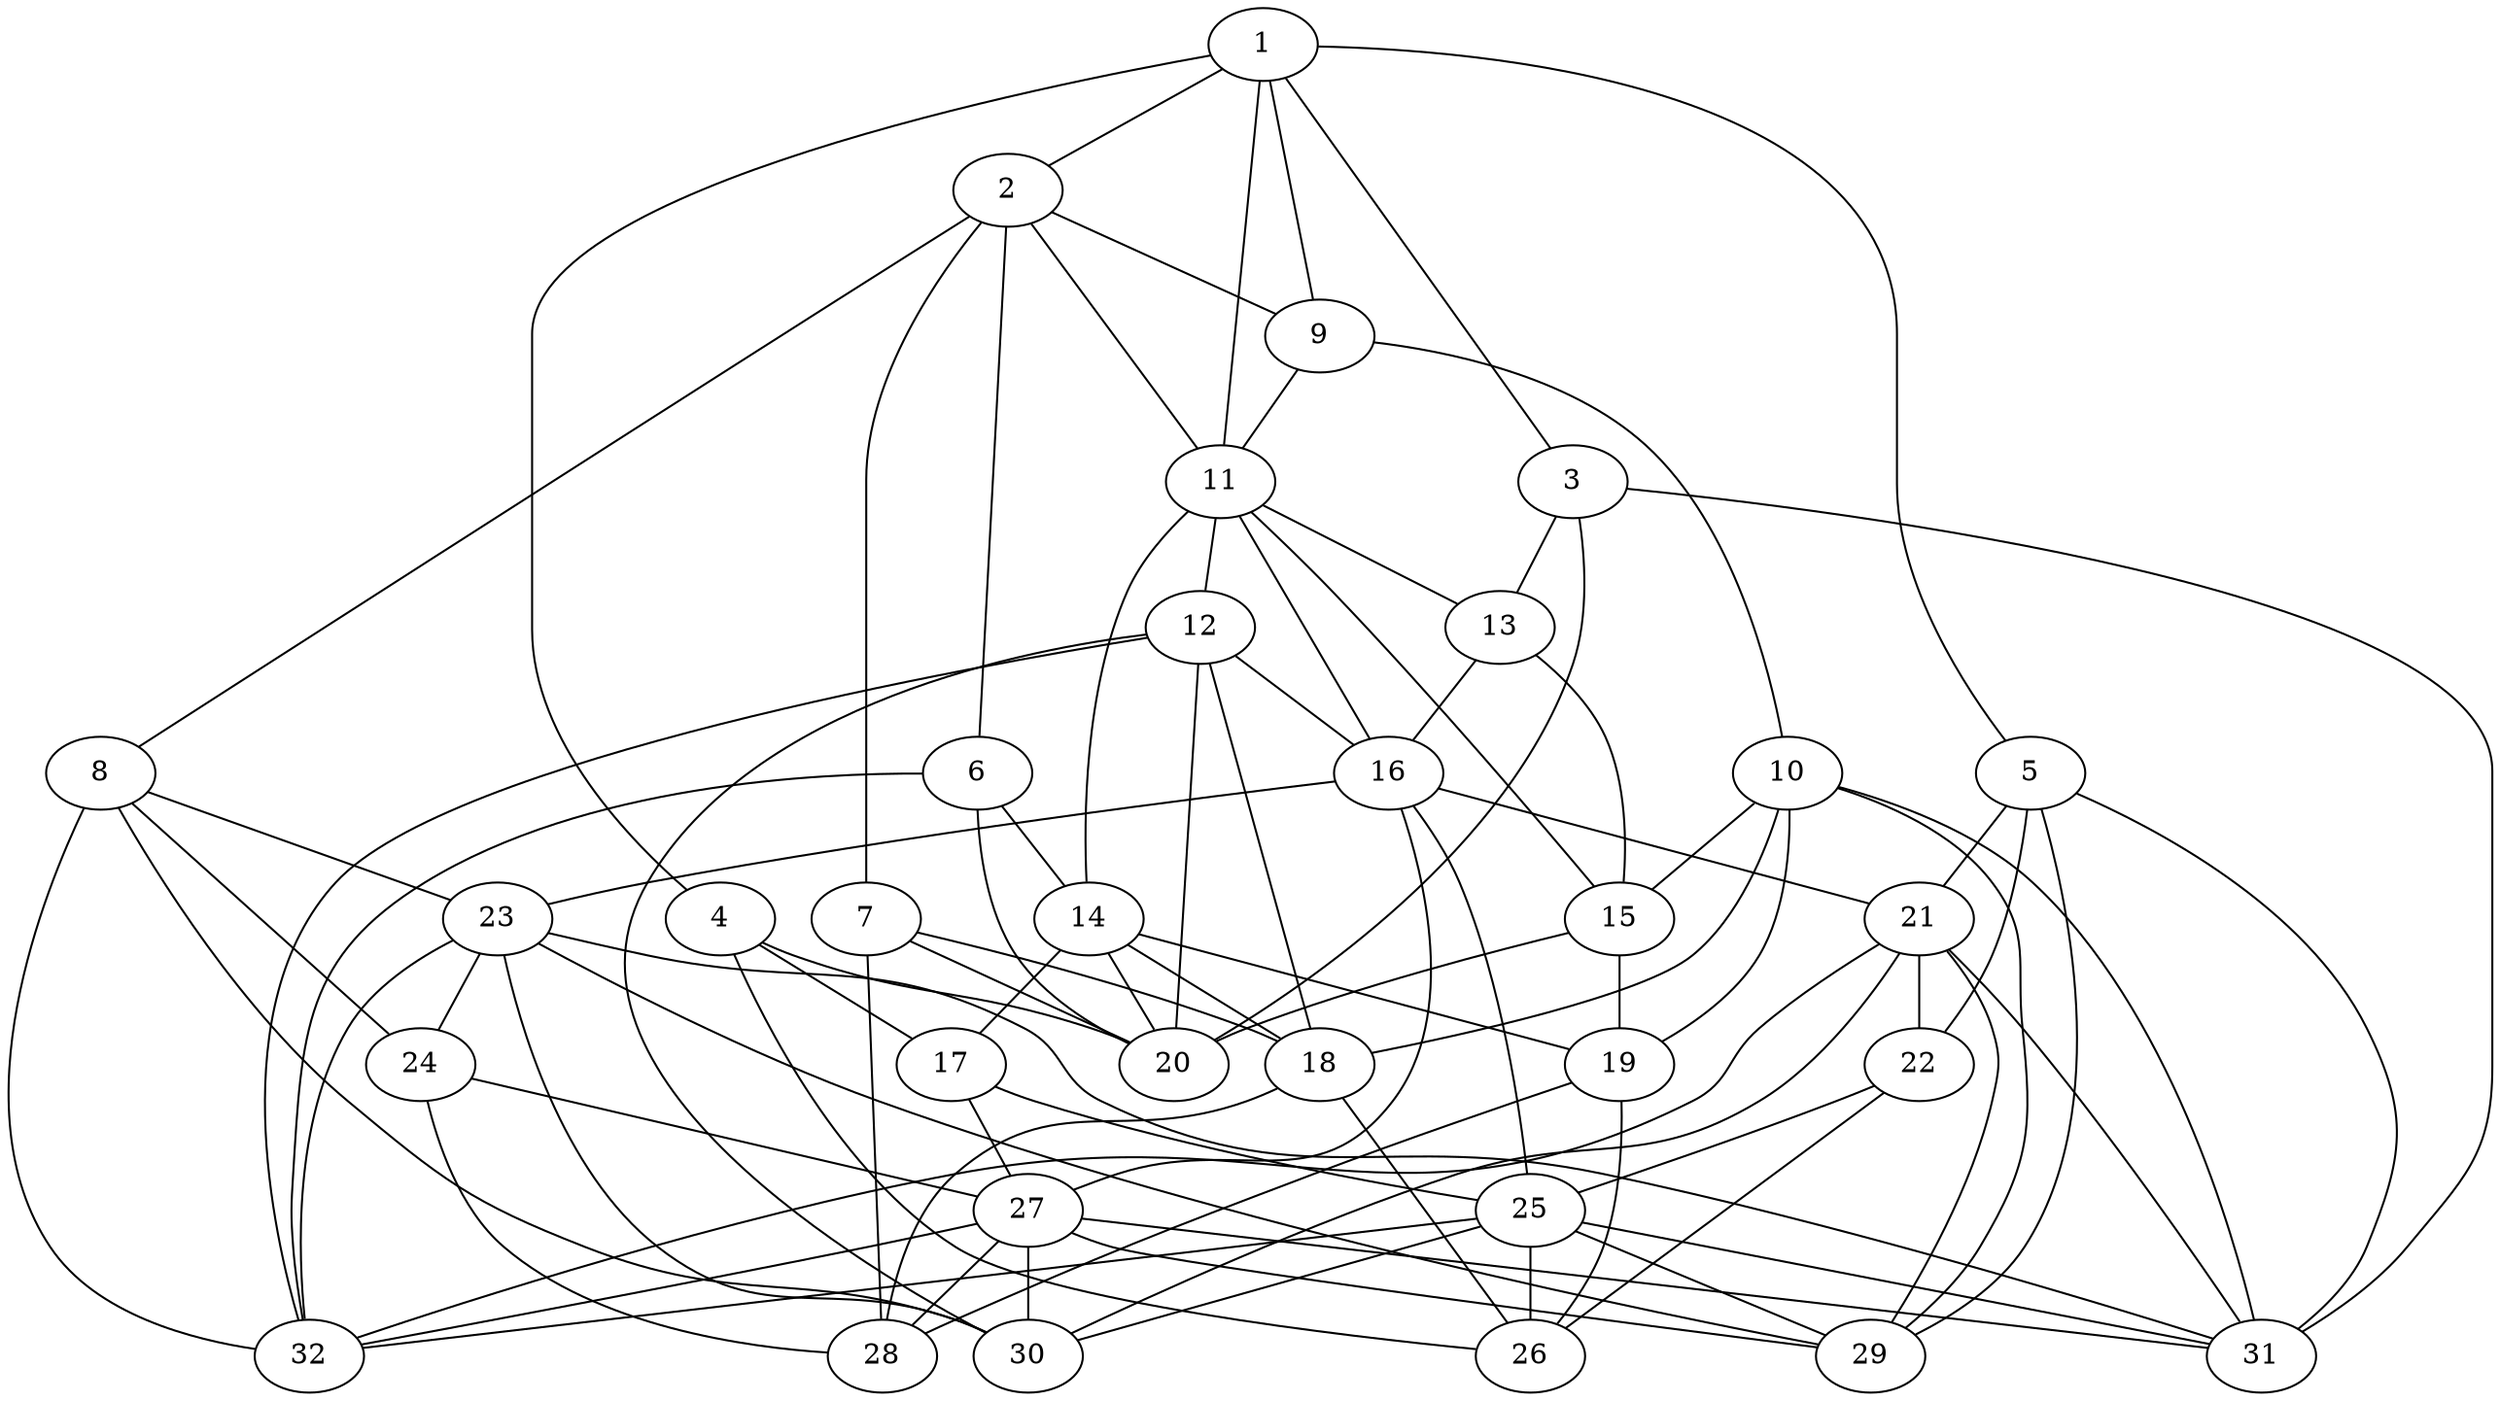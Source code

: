 graph {
1--2;
1--3;
1--4;
1--5;
2--6;
2--7;
2--8;
1--9;
2--9;
9--10;
1--11;
2--11;
9--11;
11--12;
11--13;
3--13;
11--14;
6--14;
11--15;
13--15;
10--15;
11--16;
13--16;
12--16;
14--17;
4--17;
14--18;
7--18;
14--19;
15--19;
10--19;
14--20;
15--20;
12--20;
16--21;
21--22;
16--23;
23--24;
16--25;
17--25;
25--26;
16--27;
17--27;
27--28;
10--18;
10--29;
12--18;
12--30;
18--26;
19--26;
18--28;
19--28;
3--20;
3--31;
6--20;
6--32;
4--20;
4--26;
7--20;
7--28;
5--21;
5--22;
5--29;
5--31;
8--23;
8--24;
8--30;
8--32;
22--25;
22--26;
24--27;
24--28;
21--29;
23--29;
25--29;
27--29;
21--30;
23--30;
25--30;
27--30;
21--31;
23--31;
25--31;
27--31;
10--31;
21--32;
23--32;
25--32;
27--32;
12--32;
}
